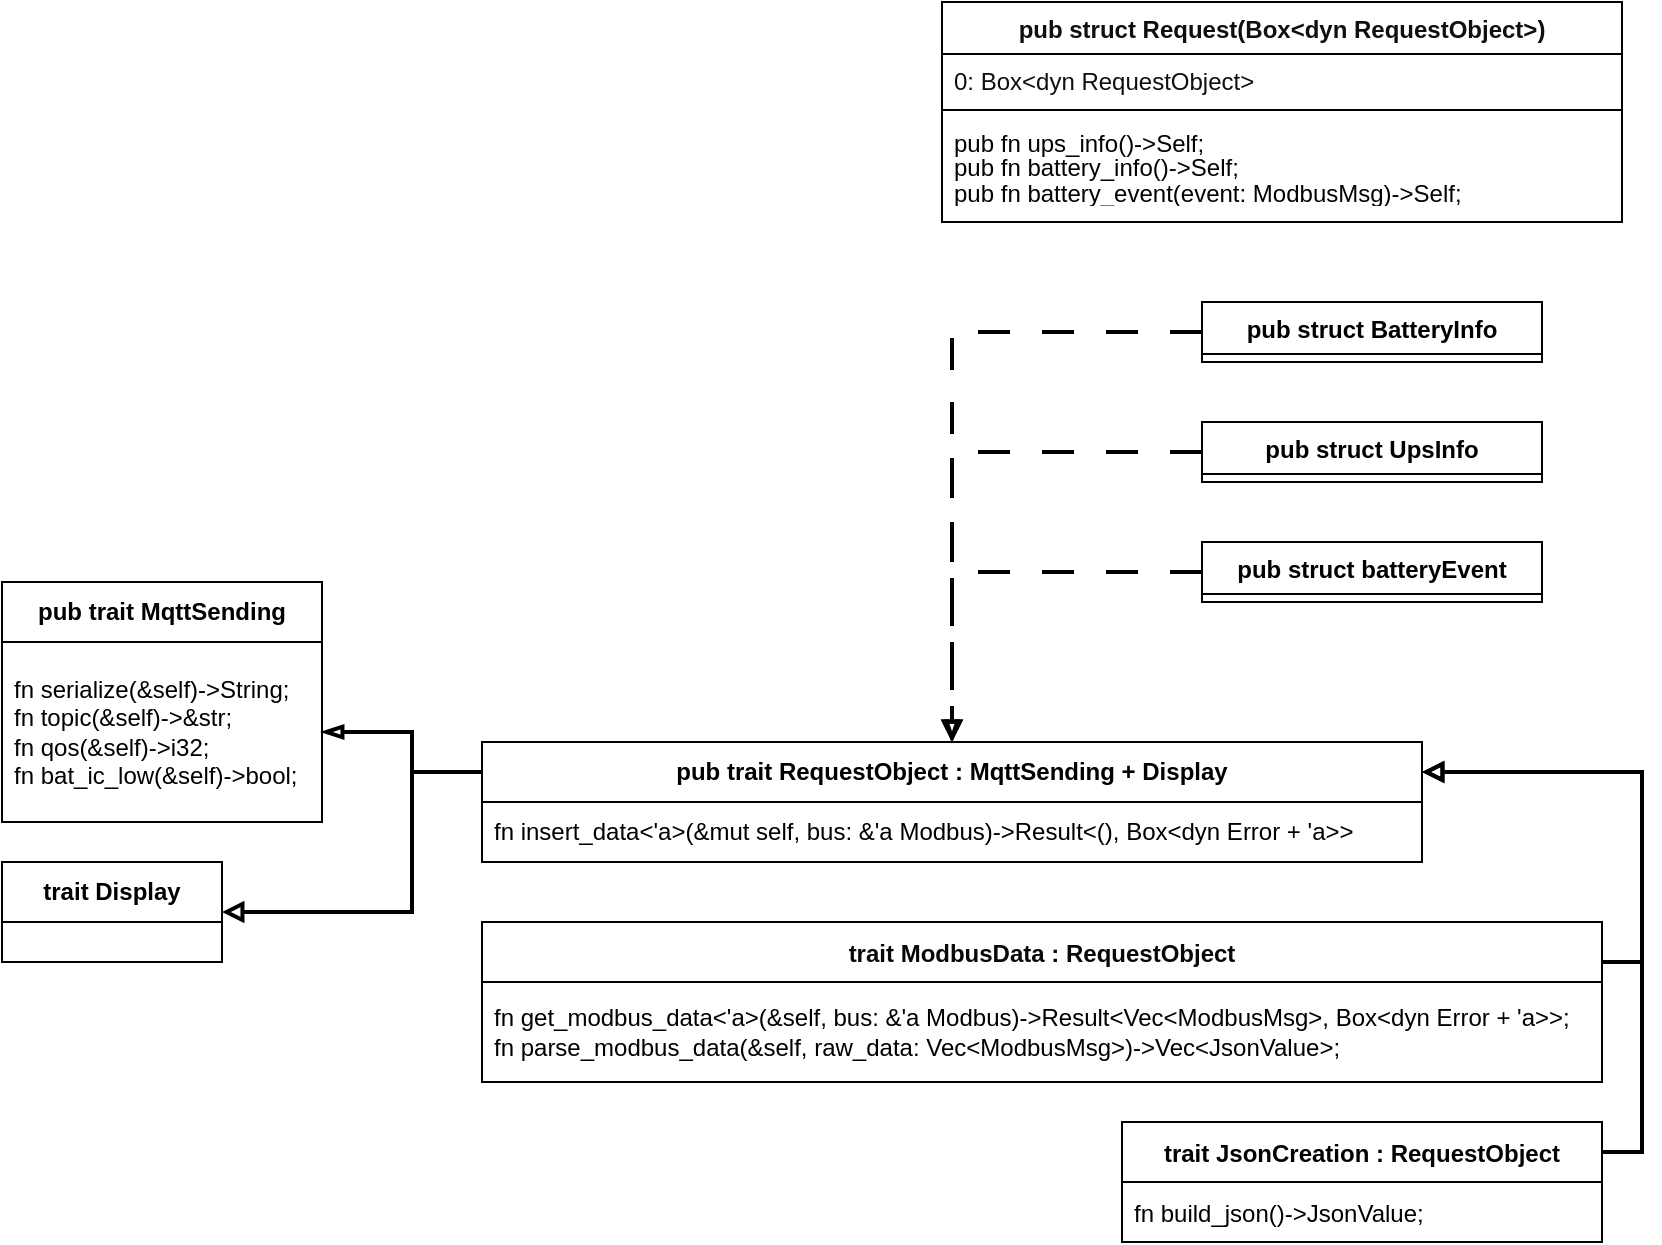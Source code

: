 <mxfile version="21.0.6" type="github">
  <diagram id="C5RBs43oDa-KdzZeNtuy" name="Page-1">
    <mxGraphModel dx="1513" dy="1964" grid="1" gridSize="10" guides="1" tooltips="1" connect="1" arrows="1" fold="1" page="1" pageScale="1" pageWidth="827" pageHeight="1169" math="0" shadow="0">
      <root>
        <mxCell id="WIyWlLk6GJQsqaUBKTNV-0" />
        <mxCell id="WIyWlLk6GJQsqaUBKTNV-1" parent="WIyWlLk6GJQsqaUBKTNV-0" />
        <mxCell id="XfDkWS_DAa20V64On1dj-6" value="&lt;b&gt;pub trait MqttSending&lt;/b&gt;" style="swimlane;fontStyle=0;childLayout=stackLayout;horizontal=1;startSize=30;horizontalStack=0;resizeParent=1;resizeParentMax=0;resizeLast=0;collapsible=1;marginBottom=0;whiteSpace=wrap;html=1;" vertex="1" parent="WIyWlLk6GJQsqaUBKTNV-1">
          <mxGeometry x="-430" y="260" width="160" height="120" as="geometry" />
        </mxCell>
        <mxCell id="XfDkWS_DAa20V64On1dj-7" value="fn serialize(&amp;amp;self)-&amp;gt;String;&lt;br&gt;    fn topic(&amp;amp;self)-&amp;gt;&amp;amp;str;&lt;br&gt;    fn qos(&amp;amp;self)-&amp;gt;i32;&lt;br&gt;    fn bat_ic_low(&amp;amp;self)-&amp;gt;bool;" style="text;strokeColor=none;fillColor=none;align=left;verticalAlign=middle;spacingLeft=4;spacingRight=4;overflow=hidden;points=[[0,0.5],[1,0.5]];portConstraint=eastwest;rotatable=0;whiteSpace=wrap;html=1;" vertex="1" parent="XfDkWS_DAa20V64On1dj-6">
          <mxGeometry y="30" width="160" height="90" as="geometry" />
        </mxCell>
        <mxCell id="XfDkWS_DAa20V64On1dj-18" style="edgeStyle=orthogonalEdgeStyle;rounded=0;orthogonalLoop=1;jettySize=auto;html=1;exitX=1;exitY=0.5;exitDx=0;exitDy=0;entryX=0;entryY=0.25;entryDx=0;entryDy=0;endArrow=none;endFill=0;startArrow=block;startFill=0;strokeWidth=2;" edge="1" parent="WIyWlLk6GJQsqaUBKTNV-1" source="XfDkWS_DAa20V64On1dj-10" target="XfDkWS_DAa20V64On1dj-12">
          <mxGeometry relative="1" as="geometry">
            <Array as="points">
              <mxPoint x="-225" y="425" />
              <mxPoint x="-225" y="355" />
            </Array>
          </mxGeometry>
        </mxCell>
        <mxCell id="XfDkWS_DAa20V64On1dj-10" value="&lt;b&gt;trait Display&lt;/b&gt;" style="swimlane;fontStyle=0;childLayout=stackLayout;horizontal=1;startSize=30;horizontalStack=0;resizeParent=1;resizeParentMax=0;resizeLast=0;collapsible=1;marginBottom=0;whiteSpace=wrap;html=1;" vertex="1" parent="WIyWlLk6GJQsqaUBKTNV-1">
          <mxGeometry x="-430" y="400" width="110" height="50" as="geometry" />
        </mxCell>
        <mxCell id="XfDkWS_DAa20V64On1dj-24" style="edgeStyle=orthogonalEdgeStyle;rounded=0;orthogonalLoop=1;jettySize=auto;html=1;exitX=1;exitY=0.25;exitDx=0;exitDy=0;entryX=1;entryY=0.25;entryDx=0;entryDy=0;startArrow=block;startFill=0;endArrow=none;endFill=0;strokeWidth=2;" edge="1" parent="WIyWlLk6GJQsqaUBKTNV-1" source="XfDkWS_DAa20V64On1dj-12" target="XfDkWS_DAa20V64On1dj-19">
          <mxGeometry relative="1" as="geometry" />
        </mxCell>
        <mxCell id="XfDkWS_DAa20V64On1dj-32" style="edgeStyle=orthogonalEdgeStyle;rounded=0;orthogonalLoop=1;jettySize=auto;html=1;exitX=1;exitY=0.25;exitDx=0;exitDy=0;entryX=1;entryY=0.25;entryDx=0;entryDy=0;startArrow=block;startFill=0;endArrow=none;endFill=0;strokeWidth=2;" edge="1" parent="WIyWlLk6GJQsqaUBKTNV-1" source="XfDkWS_DAa20V64On1dj-12" target="XfDkWS_DAa20V64On1dj-28">
          <mxGeometry relative="1" as="geometry" />
        </mxCell>
        <mxCell id="XfDkWS_DAa20V64On1dj-12" value="&lt;b&gt;pub trait RequestObject : MqttSending + Display&lt;/b&gt;" style="swimlane;fontStyle=0;childLayout=stackLayout;horizontal=1;startSize=30;horizontalStack=0;resizeParent=1;resizeParentMax=0;resizeLast=0;collapsible=1;marginBottom=0;whiteSpace=wrap;html=1;" vertex="1" parent="WIyWlLk6GJQsqaUBKTNV-1">
          <mxGeometry x="-190" y="340" width="470" height="60" as="geometry" />
        </mxCell>
        <mxCell id="XfDkWS_DAa20V64On1dj-13" value="fn insert_data&amp;lt;&#39;a&amp;gt;(&amp;amp;mut self, bus: &amp;amp;&#39;a Modbus)-&amp;gt;Result&amp;lt;(), Box&amp;lt;dyn Error + &#39;a&amp;gt;&amp;gt;" style="text;strokeColor=none;fillColor=none;align=left;verticalAlign=middle;spacingLeft=4;spacingRight=4;overflow=hidden;points=[[0,0.5],[1,0.5]];portConstraint=eastwest;rotatable=0;whiteSpace=wrap;html=1;" vertex="1" parent="XfDkWS_DAa20V64On1dj-12">
          <mxGeometry y="30" width="470" height="30" as="geometry" />
        </mxCell>
        <mxCell id="XfDkWS_DAa20V64On1dj-17" style="edgeStyle=orthogonalEdgeStyle;rounded=0;orthogonalLoop=1;jettySize=auto;html=1;entryX=0;entryY=0.25;entryDx=0;entryDy=0;endArrow=none;endFill=0;startArrow=blockThin;startFill=0;strokeWidth=2;" edge="1" parent="WIyWlLk6GJQsqaUBKTNV-1" source="XfDkWS_DAa20V64On1dj-7" target="XfDkWS_DAa20V64On1dj-12">
          <mxGeometry relative="1" as="geometry">
            <Array as="points">
              <mxPoint x="-225" y="335" />
              <mxPoint x="-225" y="355" />
            </Array>
          </mxGeometry>
        </mxCell>
        <mxCell id="XfDkWS_DAa20V64On1dj-19" value="&lt;div style=&quot;font-family: &amp;quot;Droid Sans Mono&amp;quot;, &amp;quot;monospace&amp;quot;, monospace; font-weight: normal; font-size: 16px; line-height: 22px;&quot;&gt;&lt;div style=&quot;font-size: 12px;&quot;&gt;&lt;p&gt;&lt;font face=&quot;Helvetica&quot;&gt;&lt;b&gt;&lt;font style=&quot;font-size: 12px;&quot; color=&quot;#080808&quot;&gt;trait ModbusData : RequestObject&lt;/font&gt;&lt;/b&gt;&lt;/font&gt;&lt;/p&gt;&lt;/div&gt;&lt;/div&gt;" style="swimlane;fontStyle=0;childLayout=stackLayout;horizontal=1;startSize=30;horizontalStack=0;resizeParent=1;resizeParentMax=0;resizeLast=0;collapsible=1;marginBottom=0;whiteSpace=wrap;html=1;" vertex="1" parent="WIyWlLk6GJQsqaUBKTNV-1">
          <mxGeometry x="-190" y="430" width="560" height="80" as="geometry" />
        </mxCell>
        <mxCell id="XfDkWS_DAa20V64On1dj-20" value="&lt;div&gt;&lt;font style=&quot;font-size: 12px;&quot; face=&quot;Helvetica&quot; color=&quot;#000000&quot;&gt;fn get_modbus_data&amp;lt;&#39;a&amp;gt;(&amp;amp;self, bus: &amp;amp;&#39;a Modbus)-&amp;gt;Result&amp;lt;Vec&amp;lt;ModbusMsg&amp;gt;, Box&amp;lt;dyn Error + &#39;a&amp;gt;&amp;gt;;&lt;/font&gt;&lt;/div&gt;&lt;div&gt;    &lt;font style=&quot;font-size: 12px;&quot; face=&quot;Helvetica&quot; color=&quot;#000000&quot;&gt;fn parse_modbus_data(&amp;amp;self, raw_data: Vec&amp;lt;ModbusMsg&amp;gt;)-&amp;gt;Vec&amp;lt;JsonValue&amp;gt;;&lt;/font&gt;&lt;/div&gt;" style="text;strokeColor=none;fillColor=none;align=left;verticalAlign=middle;spacingLeft=4;spacingRight=4;overflow=hidden;points=[[0,0.5],[1,0.5]];portConstraint=eastwest;rotatable=0;whiteSpace=wrap;html=1;" vertex="1" parent="XfDkWS_DAa20V64On1dj-19">
          <mxGeometry y="30" width="560" height="50" as="geometry" />
        </mxCell>
        <mxCell id="XfDkWS_DAa20V64On1dj-28" value="&lt;div style=&quot;font-family: &amp;quot;Droid Sans Mono&amp;quot;, &amp;quot;monospace&amp;quot;, monospace; font-weight: normal; font-size: 16px; line-height: 22px;&quot;&gt;&lt;div&gt;&lt;font style=&quot;font-size: 12px;&quot; face=&quot;Helvetica&quot; color=&quot;#030303&quot;&gt;&lt;b&gt;trait JsonCreation : RequestObject&lt;/b&gt;&lt;/font&gt;&lt;/div&gt;&lt;/div&gt;" style="swimlane;fontStyle=0;childLayout=stackLayout;horizontal=1;startSize=30;horizontalStack=0;resizeParent=1;resizeParentMax=0;resizeLast=0;collapsible=1;marginBottom=0;whiteSpace=wrap;html=1;" vertex="1" parent="WIyWlLk6GJQsqaUBKTNV-1">
          <mxGeometry x="130" y="530" width="240" height="60" as="geometry" />
        </mxCell>
        <mxCell id="XfDkWS_DAa20V64On1dj-29" value="&lt;div style=&quot;color: rgb(212, 212, 212); font-family: &amp;quot;Droid Sans Mono&amp;quot;, &amp;quot;monospace&amp;quot;, monospace; font-weight: normal; font-size: 16px; line-height: 22px;&quot;&gt;&lt;div style=&quot;font-size: 12px;&quot;&gt;&lt;font style=&quot;font-size: 12px;&quot; face=&quot;Helvetica&quot; color=&quot;#000000&quot;&gt;fn build_json()-&amp;gt;JsonValue;&lt;/font&gt;&lt;/div&gt;&lt;/div&gt;" style="text;strokeColor=none;fillColor=none;align=left;verticalAlign=middle;spacingLeft=4;spacingRight=4;overflow=hidden;points=[[0,0.5],[1,0.5]];portConstraint=eastwest;rotatable=0;whiteSpace=wrap;html=1;" vertex="1" parent="XfDkWS_DAa20V64On1dj-28">
          <mxGeometry y="30" width="240" height="30" as="geometry" />
        </mxCell>
        <mxCell id="XfDkWS_DAa20V64On1dj-55" style="edgeStyle=orthogonalEdgeStyle;rounded=0;orthogonalLoop=1;jettySize=auto;html=1;exitX=0;exitY=0.5;exitDx=0;exitDy=0;entryX=0.5;entryY=0;entryDx=0;entryDy=0;dashed=1;dashPattern=8 8;strokeWidth=2;endArrow=block;endFill=0;" edge="1" parent="WIyWlLk6GJQsqaUBKTNV-1" source="XfDkWS_DAa20V64On1dj-68" target="XfDkWS_DAa20V64On1dj-12">
          <mxGeometry relative="1" as="geometry">
            <mxPoint x="120" y="220" as="sourcePoint" />
          </mxGeometry>
        </mxCell>
        <mxCell id="XfDkWS_DAa20V64On1dj-56" style="edgeStyle=orthogonalEdgeStyle;rounded=0;orthogonalLoop=1;jettySize=auto;html=1;endArrow=blockThin;endFill=0;dashed=1;dashPattern=8 8;strokeWidth=2;exitX=0;exitY=0.5;exitDx=0;exitDy=0;" edge="1" parent="WIyWlLk6GJQsqaUBKTNV-1" source="XfDkWS_DAa20V64On1dj-64" target="XfDkWS_DAa20V64On1dj-12">
          <mxGeometry relative="1" as="geometry">
            <mxPoint x="120" y="90.0" as="sourcePoint" />
          </mxGeometry>
        </mxCell>
        <mxCell id="XfDkWS_DAa20V64On1dj-57" style="edgeStyle=orthogonalEdgeStyle;rounded=0;orthogonalLoop=1;jettySize=auto;html=1;exitX=0;exitY=0.5;exitDx=0;exitDy=0;dashed=1;dashPattern=8 8;strokeWidth=2;endArrow=block;endFill=0;" edge="1" parent="WIyWlLk6GJQsqaUBKTNV-1" source="XfDkWS_DAa20V64On1dj-60" target="XfDkWS_DAa20V64On1dj-12">
          <mxGeometry relative="1" as="geometry">
            <mxPoint x="120" y="-35.0" as="sourcePoint" />
          </mxGeometry>
        </mxCell>
        <mxCell id="XfDkWS_DAa20V64On1dj-59" value="&lt;b&gt;pub struct BatteryInfo&lt;/b&gt;" style="swimlane;fontStyle=1;align=center;verticalAlign=top;childLayout=stackLayout;horizontal=1;startSize=26;horizontalStack=0;resizeParent=1;resizeParentMax=0;resizeLast=0;collapsible=1;marginBottom=0;whiteSpace=wrap;html=1;" vertex="1" collapsed="1" parent="WIyWlLk6GJQsqaUBKTNV-1">
          <mxGeometry x="170" y="120" width="170" height="30" as="geometry">
            <mxRectangle x="350" y="-410" width="370" height="200" as="alternateBounds" />
          </mxGeometry>
        </mxCell>
        <mxCell id="XfDkWS_DAa20V64On1dj-60" value="&lt;div&gt;json: JsonValue&lt;/div&gt;&lt;div&gt;modbus_requests: Vec&amp;lt;ModbusMsg&amp;gt;&lt;/div&gt;&lt;div&gt;publish_topic: &amp;amp;&#39;static str&lt;/div&gt;qos: i32" style="text;strokeColor=none;fillColor=none;align=left;verticalAlign=top;spacingLeft=4;spacingRight=4;overflow=hidden;rotatable=0;points=[[0,0.5],[1,0.5]];portConstraint=eastwest;whiteSpace=wrap;html=1;" vertex="1" parent="XfDkWS_DAa20V64On1dj-59">
          <mxGeometry y="26" width="370" height="64" as="geometry" />
        </mxCell>
        <mxCell id="XfDkWS_DAa20V64On1dj-61" value="" style="line;strokeWidth=1;fillColor=none;align=left;verticalAlign=middle;spacingTop=-1;spacingLeft=3;spacingRight=3;rotatable=0;labelPosition=right;points=[];portConstraint=eastwest;strokeColor=inherit;" vertex="1" parent="XfDkWS_DAa20V64On1dj-59">
          <mxGeometry y="90" width="370" height="8" as="geometry" />
        </mxCell>
        <mxCell id="XfDkWS_DAa20V64On1dj-62" value="&lt;div&gt;pub fn new()-&amp;gt;Self;&lt;/div&gt;&lt;div&gt;fn json(&amp;amp;self)-&amp;gt;&amp;amp;JsonValue;&lt;/div&gt;&lt;div&gt;fn json_mut(&amp;amp;self)-&amp;gt;&amp;amp;mut JsonValue;&lt;/div&gt;&lt;div&gt;fn requests_list(&amp;amp;self)-&amp;gt;&amp;amp;Vec&amp;lt;ModbusMsg&amp;gt;&lt;/div&gt;&lt;div&gt;fn build_request_list()-&amp;gt;Vec&amp;lt;ModbusMsg&amp;gt;;&lt;/div&gt;&lt;div&gt;fn decode(msg: ModbusMsg, i: usize)-&amp;gt;Option&amp;lt;JsonValue&amp;gt;&lt;br&gt;&lt;/div&gt;" style="text;strokeColor=none;fillColor=none;align=left;verticalAlign=top;spacingLeft=4;spacingRight=4;overflow=hidden;rotatable=0;points=[[0,0.5],[1,0.5]];portConstraint=eastwest;whiteSpace=wrap;html=1;" vertex="1" parent="XfDkWS_DAa20V64On1dj-59">
          <mxGeometry y="98" width="370" height="102" as="geometry" />
        </mxCell>
        <mxCell id="XfDkWS_DAa20V64On1dj-63" value="&lt;b&gt;pub struct UpsInfo&lt;/b&gt;" style="swimlane;fontStyle=1;align=center;verticalAlign=top;childLayout=stackLayout;horizontal=1;startSize=26;horizontalStack=0;resizeParent=1;resizeParentMax=0;resizeLast=0;collapsible=1;marginBottom=0;whiteSpace=wrap;html=1;" vertex="1" collapsed="1" parent="WIyWlLk6GJQsqaUBKTNV-1">
          <mxGeometry x="170" y="180" width="170" height="30" as="geometry">
            <mxRectangle x="350" y="-190" width="370" height="250" as="alternateBounds" />
          </mxGeometry>
        </mxCell>
        <mxCell id="XfDkWS_DAa20V64On1dj-64" value="&lt;div&gt;json: JsonValue&lt;/div&gt;&lt;div&gt;modbus_requests: Vec&amp;lt;ModbusMsg&amp;gt;&lt;/div&gt;&lt;div&gt;ups_serial_number: String&lt;/div&gt;&lt;div&gt;publish_topic: &amp;amp;&#39;static str&lt;/div&gt;qos: i32" style="text;strokeColor=none;fillColor=none;align=left;verticalAlign=top;spacingLeft=4;spacingRight=4;overflow=hidden;rotatable=0;points=[[0,0.5],[1,0.5]];portConstraint=eastwest;whiteSpace=wrap;html=1;" vertex="1" parent="XfDkWS_DAa20V64On1dj-63">
          <mxGeometry y="26" width="370" height="84" as="geometry" />
        </mxCell>
        <mxCell id="XfDkWS_DAa20V64On1dj-65" value="" style="line;strokeWidth=1;fillColor=none;align=left;verticalAlign=middle;spacingTop=-1;spacingLeft=3;spacingRight=3;rotatable=0;labelPosition=right;points=[];portConstraint=eastwest;strokeColor=inherit;" vertex="1" parent="XfDkWS_DAa20V64On1dj-63">
          <mxGeometry y="110" width="370" height="8" as="geometry" />
        </mxCell>
        <mxCell id="XfDkWS_DAa20V64On1dj-66" value="&lt;div&gt;pub fn new()-&amp;gt;Self;&lt;/div&gt;&lt;div&gt;fn json(&amp;amp;self)-&amp;gt;&amp;amp;JsonValue;&lt;/div&gt;&lt;div&gt;fn json_mut(&amp;amp;self)-&amp;gt;&amp;amp;mut JsonValue;&lt;/div&gt;&lt;div&gt;fn requests_list(&amp;amp;self)-&amp;gt;&amp;amp;Vec&amp;lt;ModbusMsg&amp;gt;&lt;/div&gt;&lt;div&gt;fn build_request_list()-&amp;gt;Vec&amp;lt;ModbusMsg&amp;gt;;&lt;/div&gt;&lt;div&gt;fn ups_serial_number(&amp;amp;self)-&amp;gt;&amp;amp;str;&lt;br&gt;&lt;/div&gt;&lt;div&gt;fn get_module_name(&amp;amp;self, msg: &amp;amp;ModbusMsg)-&amp;gt;Option&amp;lt;String&amp;gt;;&lt;/div&gt;&lt;div&gt;fn get_fw_version(&amp;amp;self, msg: &amp;amp;ModbusMsg)-&amp;gt;Option&amp;lt;String&amp;gt;;&lt;br&gt;&lt;/div&gt;" style="text;strokeColor=none;fillColor=none;align=left;verticalAlign=top;spacingLeft=4;spacingRight=4;overflow=hidden;rotatable=0;points=[[0,0.5],[1,0.5]];portConstraint=eastwest;whiteSpace=wrap;html=1;" vertex="1" parent="XfDkWS_DAa20V64On1dj-63">
          <mxGeometry y="118" width="370" height="132" as="geometry" />
        </mxCell>
        <mxCell id="XfDkWS_DAa20V64On1dj-67" value="pub struct batteryEvent" style="swimlane;fontStyle=1;align=center;verticalAlign=top;childLayout=stackLayout;horizontal=1;startSize=26;horizontalStack=0;resizeParent=1;resizeParentMax=0;resizeLast=0;collapsible=1;marginBottom=0;whiteSpace=wrap;html=1;" vertex="1" collapsed="1" parent="WIyWlLk6GJQsqaUBKTNV-1">
          <mxGeometry x="170" y="240" width="170" height="30" as="geometry">
            <mxRectangle x="350" y="90" width="370" height="230" as="alternateBounds" />
          </mxGeometry>
        </mxCell>
        <mxCell id="XfDkWS_DAa20V64On1dj-68" value="&lt;div&gt;json: JsonValue&lt;div&gt;msg: ModbusMsg&lt;/div&gt;&lt;div&gt;event_time: String&lt;/div&gt;&lt;div&gt;publish_topic: &amp;amp;&#39;static str&lt;/div&gt;qos: i32&lt;/div&gt;" style="text;strokeColor=none;fillColor=none;align=left;verticalAlign=top;spacingLeft=4;spacingRight=4;overflow=hidden;rotatable=0;points=[[0,0.5],[1,0.5]];portConstraint=eastwest;whiteSpace=wrap;html=1;" vertex="1" parent="XfDkWS_DAa20V64On1dj-67">
          <mxGeometry y="26" width="370" height="84" as="geometry" />
        </mxCell>
        <mxCell id="XfDkWS_DAa20V64On1dj-69" value="" style="line;strokeWidth=1;fillColor=none;align=left;verticalAlign=middle;spacingTop=-1;spacingLeft=3;spacingRight=3;rotatable=0;labelPosition=right;points=[];portConstraint=eastwest;strokeColor=inherit;" vertex="1" parent="XfDkWS_DAa20V64On1dj-67">
          <mxGeometry y="110" width="370" height="8" as="geometry" />
        </mxCell>
        <mxCell id="XfDkWS_DAa20V64On1dj-70" value="&lt;div&gt;pub fn new()-&amp;gt;Self;&lt;/div&gt;&lt;div&gt;fn json(&amp;amp;self)-&amp;gt;&amp;amp;JsonValue;&lt;/div&gt;&lt;div&gt;fn json_mut(&amp;amp;self)-&amp;gt;&amp;amp;mut JsonValue;&lt;/div&gt;&lt;div&gt;fn msg(&amp;amp;self)-&amp;gt;&amp;amp;ModbusMsg;&lt;/div&gt;&lt;div&gt;fn event_code(&amp;amp;self)-&amp;gt;Option&amp;lt;u16&amp;gt;;&lt;/div&gt;&lt;div&gt;fn event_time(&amp;amp;self)-&amp;gt;&amp;amp;str;&lt;/div&gt;&lt;div&gt;fn decode(&amp;amp;self, event: &amp;amp;ModbusMsg)-&amp;gt;Result&amp;lt;i32, String&amp;gt;&lt;br&gt;&lt;/div&gt;" style="text;strokeColor=none;fillColor=none;align=left;verticalAlign=top;spacingLeft=4;spacingRight=4;overflow=hidden;rotatable=0;points=[[0,0.5],[1,0.5]];portConstraint=eastwest;whiteSpace=wrap;html=1;" vertex="1" parent="XfDkWS_DAa20V64On1dj-67">
          <mxGeometry y="118" width="370" height="112" as="geometry" />
        </mxCell>
        <mxCell id="XfDkWS_DAa20V64On1dj-71" value="&lt;div style=&quot;color: rgb(212, 212, 212); font-family: &amp;quot;Droid Sans Mono&amp;quot;, &amp;quot;monospace&amp;quot;, monospace; font-weight: normal; font-size: 15px; line-height: 22px;&quot;&gt;&lt;div style=&quot;font-size: 12px;&quot;&gt;&lt;b&gt;&lt;font style=&quot;font-size: 12px;&quot; face=&quot;Helvetica&quot; color=&quot;#0f0f0f&quot;&gt;pub struct Request(Box&amp;lt;dyn RequestObject&amp;gt;)&lt;/font&gt;&lt;/b&gt;&lt;/div&gt;&lt;/div&gt;" style="swimlane;fontStyle=1;align=center;verticalAlign=middle;childLayout=stackLayout;horizontal=1;startSize=26;horizontalStack=0;resizeParent=1;resizeParentMax=0;resizeLast=0;collapsible=1;marginBottom=0;whiteSpace=wrap;html=1;" vertex="1" parent="WIyWlLk6GJQsqaUBKTNV-1">
          <mxGeometry x="40" y="-30" width="340" height="110" as="geometry">
            <mxRectangle x="100" y="-380" width="170" height="30" as="alternateBounds" />
          </mxGeometry>
        </mxCell>
        <mxCell id="XfDkWS_DAa20V64On1dj-72" value="&lt;span&gt;&lt;font style=&quot;font-size: 12px;&quot; face=&quot;Helvetica&quot; color=&quot;#0f0f0f&quot;&gt;0: Box&amp;lt;dyn RequestObject&amp;gt;&lt;/font&gt;&lt;/span&gt;" style="text;strokeColor=none;fillColor=none;align=left;verticalAlign=top;spacingLeft=4;spacingRight=4;overflow=hidden;rotatable=0;points=[[0,0.5],[1,0.5]];portConstraint=eastwest;whiteSpace=wrap;html=1;fontStyle=0" vertex="1" parent="XfDkWS_DAa20V64On1dj-71">
          <mxGeometry y="26" width="340" height="24" as="geometry" />
        </mxCell>
        <mxCell id="XfDkWS_DAa20V64On1dj-73" value="" style="line;strokeWidth=1;fillColor=none;align=left;verticalAlign=middle;spacingTop=-1;spacingLeft=3;spacingRight=3;rotatable=0;labelPosition=right;points=[];portConstraint=eastwest;strokeColor=inherit;" vertex="1" parent="XfDkWS_DAa20V64On1dj-71">
          <mxGeometry y="50" width="340" height="8" as="geometry" />
        </mxCell>
        <mxCell id="XfDkWS_DAa20V64On1dj-74" value="&lt;div style=&quot;color: rgb(212, 212, 212); font-weight: normal; line-height: 103%;&quot;&gt;&lt;div style=&quot;line-height: 103%;&quot;&gt;&lt;font color=&quot;#030303&quot;&gt;pub fn ups_info()-&amp;gt;Self;&lt;/font&gt;&lt;/div&gt;&lt;div style=&quot;line-height: 103%;&quot;&gt;    &lt;font color=&quot;#030303&quot;&gt;pub fn battery_info()-&amp;gt;Self;&lt;/font&gt;&lt;/div&gt;&lt;div style=&quot;line-height: 103%;&quot;&gt;    &lt;font color=&quot;#030303&quot;&gt;pub fn battery_event(event: ModbusMsg)-&amp;gt;Self;&lt;/font&gt;&lt;/div&gt;&lt;/div&gt;" style="text;strokeColor=none;fillColor=none;align=left;verticalAlign=top;spacingLeft=4;spacingRight=4;overflow=hidden;rotatable=0;points=[[0,0.5],[1,0.5]];portConstraint=eastwest;whiteSpace=wrap;html=1;" vertex="1" parent="XfDkWS_DAa20V64On1dj-71">
          <mxGeometry y="58" width="340" height="52" as="geometry" />
        </mxCell>
      </root>
    </mxGraphModel>
  </diagram>
</mxfile>

